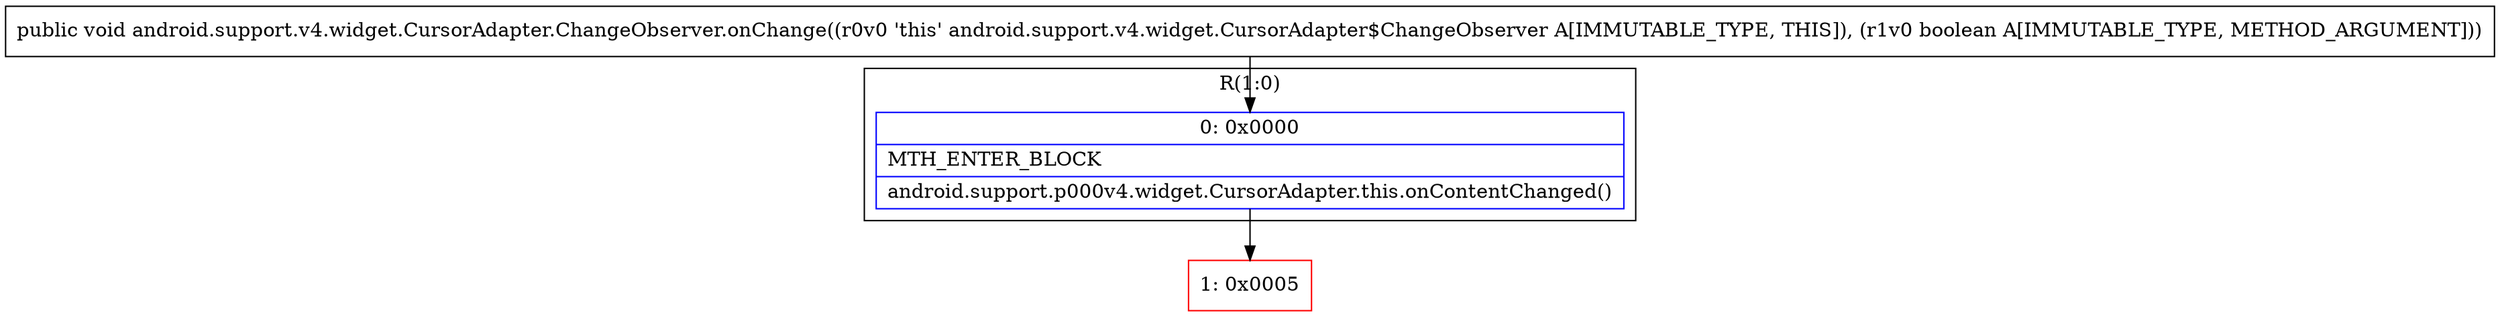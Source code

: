 digraph "CFG forandroid.support.v4.widget.CursorAdapter.ChangeObserver.onChange(Z)V" {
subgraph cluster_Region_616631984 {
label = "R(1:0)";
node [shape=record,color=blue];
Node_0 [shape=record,label="{0\:\ 0x0000|MTH_ENTER_BLOCK\l|android.support.p000v4.widget.CursorAdapter.this.onContentChanged()\l}"];
}
Node_1 [shape=record,color=red,label="{1\:\ 0x0005}"];
MethodNode[shape=record,label="{public void android.support.v4.widget.CursorAdapter.ChangeObserver.onChange((r0v0 'this' android.support.v4.widget.CursorAdapter$ChangeObserver A[IMMUTABLE_TYPE, THIS]), (r1v0 boolean A[IMMUTABLE_TYPE, METHOD_ARGUMENT])) }"];
MethodNode -> Node_0;
Node_0 -> Node_1;
}

